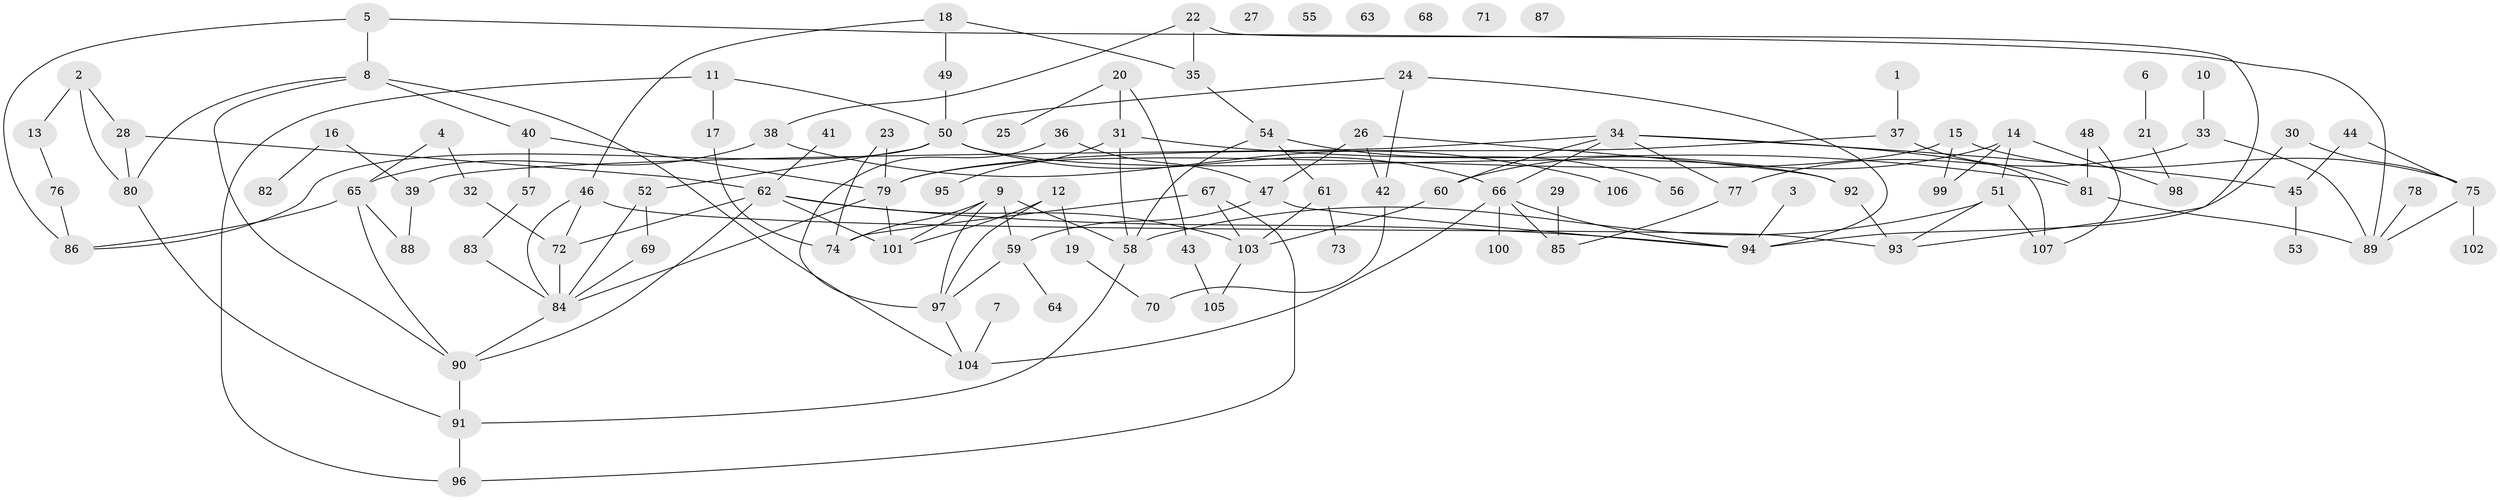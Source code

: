 // coarse degree distribution, {2: 0.15217391304347827, 8: 0.06521739130434782, 5: 0.15217391304347827, 11: 0.043478260869565216, 1: 0.1956521739130435, 3: 0.043478260869565216, 7: 0.043478260869565216, 4: 0.13043478260869565, 0: 0.13043478260869565, 6: 0.043478260869565216}
// Generated by graph-tools (version 1.1) at 2025/16/03/04/25 18:16:39]
// undirected, 107 vertices, 151 edges
graph export_dot {
graph [start="1"]
  node [color=gray90,style=filled];
  1;
  2;
  3;
  4;
  5;
  6;
  7;
  8;
  9;
  10;
  11;
  12;
  13;
  14;
  15;
  16;
  17;
  18;
  19;
  20;
  21;
  22;
  23;
  24;
  25;
  26;
  27;
  28;
  29;
  30;
  31;
  32;
  33;
  34;
  35;
  36;
  37;
  38;
  39;
  40;
  41;
  42;
  43;
  44;
  45;
  46;
  47;
  48;
  49;
  50;
  51;
  52;
  53;
  54;
  55;
  56;
  57;
  58;
  59;
  60;
  61;
  62;
  63;
  64;
  65;
  66;
  67;
  68;
  69;
  70;
  71;
  72;
  73;
  74;
  75;
  76;
  77;
  78;
  79;
  80;
  81;
  82;
  83;
  84;
  85;
  86;
  87;
  88;
  89;
  90;
  91;
  92;
  93;
  94;
  95;
  96;
  97;
  98;
  99;
  100;
  101;
  102;
  103;
  104;
  105;
  106;
  107;
  1 -- 37;
  2 -- 13;
  2 -- 28;
  2 -- 80;
  3 -- 94;
  4 -- 32;
  4 -- 65;
  5 -- 8;
  5 -- 86;
  5 -- 89;
  6 -- 21;
  7 -- 104;
  8 -- 40;
  8 -- 80;
  8 -- 90;
  8 -- 104;
  9 -- 58;
  9 -- 59;
  9 -- 74;
  9 -- 97;
  9 -- 101;
  10 -- 33;
  11 -- 17;
  11 -- 50;
  11 -- 96;
  12 -- 19;
  12 -- 97;
  12 -- 101;
  13 -- 76;
  14 -- 51;
  14 -- 60;
  14 -- 98;
  14 -- 99;
  15 -- 75;
  15 -- 79;
  15 -- 99;
  16 -- 39;
  16 -- 82;
  17 -- 74;
  18 -- 35;
  18 -- 46;
  18 -- 49;
  19 -- 70;
  20 -- 25;
  20 -- 31;
  20 -- 43;
  21 -- 98;
  22 -- 35;
  22 -- 38;
  22 -- 93;
  23 -- 74;
  23 -- 79;
  24 -- 42;
  24 -- 50;
  24 -- 94;
  26 -- 42;
  26 -- 47;
  26 -- 92;
  28 -- 62;
  28 -- 80;
  29 -- 85;
  30 -- 75;
  30 -- 94;
  31 -- 58;
  31 -- 81;
  31 -- 95;
  32 -- 72;
  33 -- 77;
  33 -- 89;
  34 -- 39;
  34 -- 45;
  34 -- 60;
  34 -- 66;
  34 -- 77;
  34 -- 107;
  35 -- 54;
  36 -- 47;
  36 -- 97;
  37 -- 79;
  37 -- 81;
  38 -- 65;
  38 -- 106;
  39 -- 88;
  40 -- 57;
  40 -- 79;
  41 -- 62;
  42 -- 70;
  43 -- 105;
  44 -- 45;
  44 -- 75;
  45 -- 53;
  46 -- 72;
  46 -- 84;
  46 -- 93;
  47 -- 59;
  47 -- 94;
  48 -- 81;
  48 -- 107;
  49 -- 50;
  50 -- 52;
  50 -- 66;
  50 -- 86;
  50 -- 92;
  51 -- 58;
  51 -- 93;
  51 -- 107;
  52 -- 69;
  52 -- 84;
  54 -- 56;
  54 -- 58;
  54 -- 61;
  57 -- 83;
  58 -- 91;
  59 -- 64;
  59 -- 97;
  60 -- 103;
  61 -- 73;
  61 -- 103;
  62 -- 72;
  62 -- 90;
  62 -- 94;
  62 -- 101;
  62 -- 103;
  65 -- 86;
  65 -- 88;
  65 -- 90;
  66 -- 85;
  66 -- 94;
  66 -- 100;
  66 -- 104;
  67 -- 74;
  67 -- 96;
  67 -- 103;
  69 -- 84;
  72 -- 84;
  75 -- 89;
  75 -- 102;
  76 -- 86;
  77 -- 85;
  78 -- 89;
  79 -- 84;
  79 -- 101;
  80 -- 91;
  81 -- 89;
  83 -- 84;
  84 -- 90;
  90 -- 91;
  91 -- 96;
  92 -- 93;
  97 -- 104;
  103 -- 105;
}
